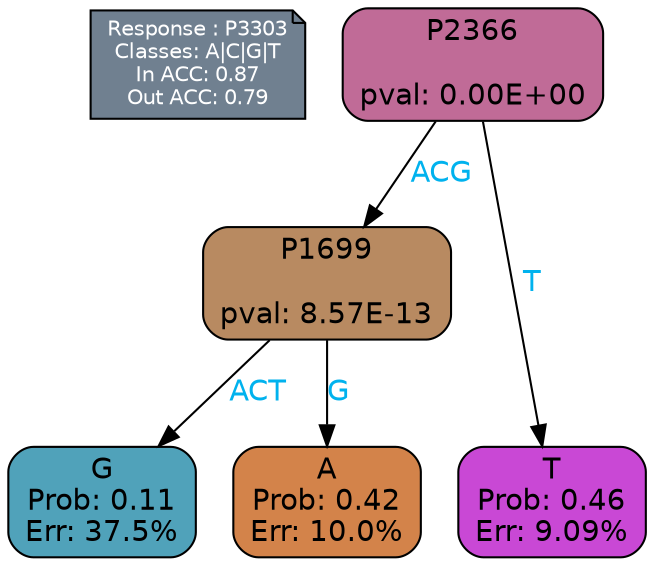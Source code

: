 digraph Tree {
node [shape=box, style="filled, rounded", color="black", fontname=helvetica] ;
graph [ranksep=equally, splines=polylines, bgcolor=transparent, dpi=600] ;
edge [fontname=helvetica] ;
LEGEND [label="Response : P3303
Classes: A|C|G|T
In ACC: 0.87
Out ACC: 0.79
",shape=note,align=left,style=filled,fillcolor="slategray",fontcolor="white",fontsize=10];1 [label="P2366

pval: 0.00E+00", fillcolor="#c06b97"] ;
2 [label="P1699

pval: 8.57E-13", fillcolor="#b88a61"] ;
3 [label="G
Prob: 0.11
Err: 37.5%", fillcolor="#50a2ba"] ;
4 [label="A
Prob: 0.42
Err: 10.0%", fillcolor="#d3834a"] ;
5 [label="T
Prob: 0.46
Err: 9.09%", fillcolor="#c948d5"] ;
1 -> 2 [label="ACG",fontcolor=deepskyblue2] ;
1 -> 5 [label="T",fontcolor=deepskyblue2] ;
2 -> 3 [label="ACT",fontcolor=deepskyblue2] ;
2 -> 4 [label="G",fontcolor=deepskyblue2] ;
{rank = same; 3;4;5;}{rank = same; LEGEND;1;}}
